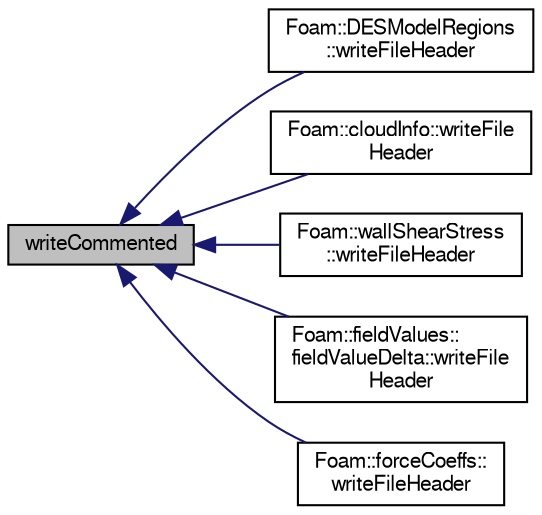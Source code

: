 digraph "writeCommented"
{
  bgcolor="transparent";
  edge [fontname="FreeSans",fontsize="10",labelfontname="FreeSans",labelfontsize="10"];
  node [fontname="FreeSans",fontsize="10",shape=record];
  rankdir="LR";
  Node1 [label="writeCommented",height=0.2,width=0.4,color="black", fillcolor="grey75", style="filled" fontcolor="black"];
  Node1 -> Node2 [dir="back",color="midnightblue",fontsize="10",style="solid",fontname="FreeSans"];
  Node2 [label="Foam::DESModelRegions\l::writeFileHeader",height=0.2,width=0.4,color="black",URL="$a00489.html#a9e619cf96b2a2ae6779b4209d45ed8f8",tooltip="File header information. "];
  Node1 -> Node3 [dir="back",color="midnightblue",fontsize="10",style="solid",fontname="FreeSans"];
  Node3 [label="Foam::cloudInfo::writeFile\lHeader",height=0.2,width=0.4,color="black",URL="$a00272.html#a9e619cf96b2a2ae6779b4209d45ed8f8",tooltip="File header information. "];
  Node1 -> Node4 [dir="back",color="midnightblue",fontsize="10",style="solid",fontname="FreeSans"];
  Node4 [label="Foam::wallShearStress\l::writeFileHeader",height=0.2,width=0.4,color="black",URL="$a02774.html#a9e619cf96b2a2ae6779b4209d45ed8f8",tooltip="File header information. "];
  Node1 -> Node5 [dir="back",color="midnightblue",fontsize="10",style="solid",fontname="FreeSans"];
  Node5 [label="Foam::fieldValues::\lfieldValueDelta::writeFile\lHeader",height=0.2,width=0.4,color="black",URL="$a00752.html#a9e619cf96b2a2ae6779b4209d45ed8f8",tooltip="Output file header information. "];
  Node1 -> Node6 [dir="back",color="midnightblue",fontsize="10",style="solid",fontname="FreeSans"];
  Node6 [label="Foam::forceCoeffs::\lwriteFileHeader",height=0.2,width=0.4,color="black",URL="$a00828.html#a9e619cf96b2a2ae6779b4209d45ed8f8",tooltip="Output file header information. "];
}
